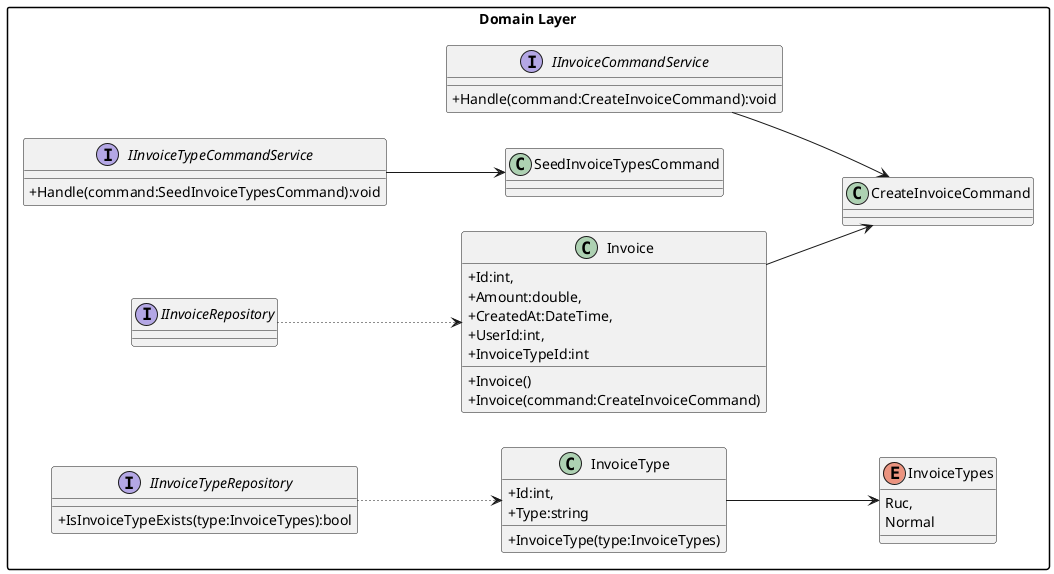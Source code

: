@startuml 
left to right direction
skinparam packageStyle rectangle
skinparam classAttributeIconSize 0

package "Domain Layer" {
    class Invoice{
        +Id:int,
        +Amount:double,
        +CreatedAt:DateTime,
        +UserId:int,
        +InvoiceTypeId:int
        +Invoice()
        +Invoice(command:CreateInvoiceCommand)
    }

    class InvoiceType{
        +Id:int,
        +Type:string
        +InvoiceType(type:InvoiceTypes)
    }

    enum InvoiceTypes{
        Ruc,
        Normal
    }

    class CreateInvoiceCommand{}
    class SeedInvoiceTypesCommand{}

    interface IInvoiceCommandService{
        +Handle(command:CreateInvoiceCommand):void
    }

    interface IInvoiceTypeCommandService{
        +Handle(command:SeedInvoiceTypesCommand):void
    }

    interface IInvoiceRepository{

    }

    interface IInvoiceTypeRepository{
        +IsInvoiceTypeExists(type:InvoiceTypes):bool
    }

    InvoiceType --> InvoiceTypes

    IInvoiceRepository -[dotted]-> Invoice
    IInvoiceTypeRepository -[dotted]-> InvoiceType
    Invoice --> CreateInvoiceCommand

    IInvoiceCommandService --> CreateInvoiceCommand
    IInvoiceTypeCommandService --> SeedInvoiceTypesCommand
}


@enduml